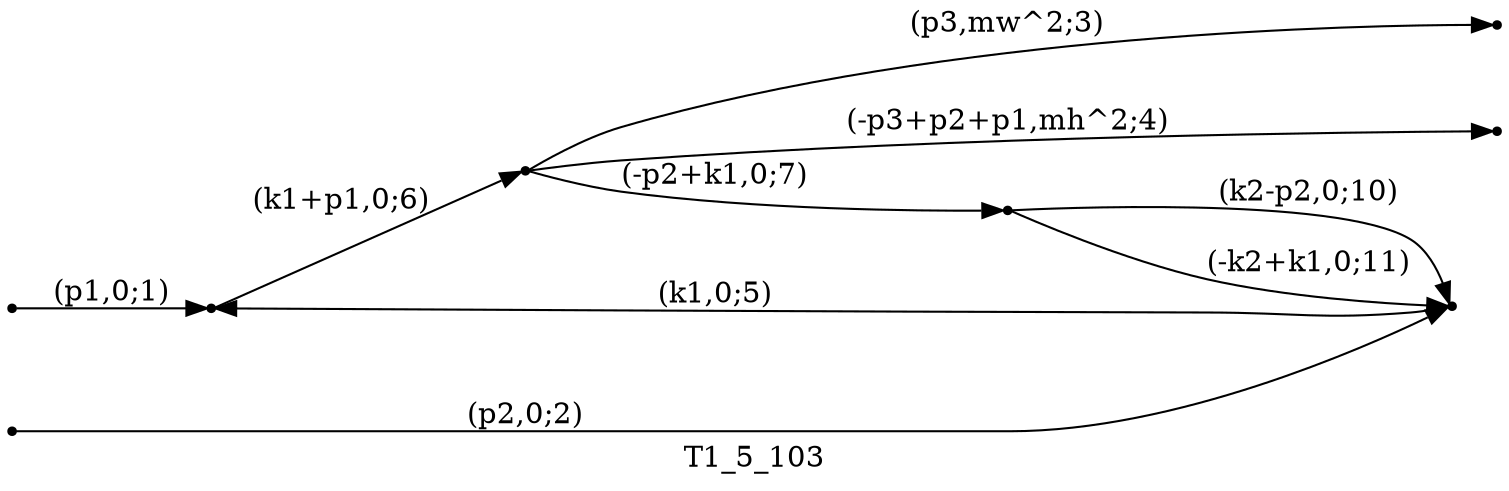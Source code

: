 digraph T1_5_103 {
  label="T1_5_103";
  rankdir="LR";
  subgraph edges {
    -1 -> 2 [label="(p1,0;1)"];
    -2 -> 4 [label="(p2,0;2)"];
    1 -> -3 [label="(p3,mw^2;3)"];
    1 -> -4 [label="(-p3+p2+p1,mh^2;4)"];
    4 -> 2 [label="(k1,0;5)"];
    2 -> 1 [label="(k1+p1,0;6)"];
    1 -> 3 [label="(-p2+k1,0;7)"];
    3 -> 4 [label="(k2-p2,0;10)"];
    3 -> 4 [label="(-k2+k1,0;11)"];
  }
  subgraph incoming { rank="source"; -1; -2; }
  subgraph outgoing { rank="sink"; -3; -4; }
-4 [shape=point];
-3 [shape=point];
-2 [shape=point];
-1 [shape=point];
1 [shape=point];
2 [shape=point];
3 [shape=point];
4 [shape=point];
}

